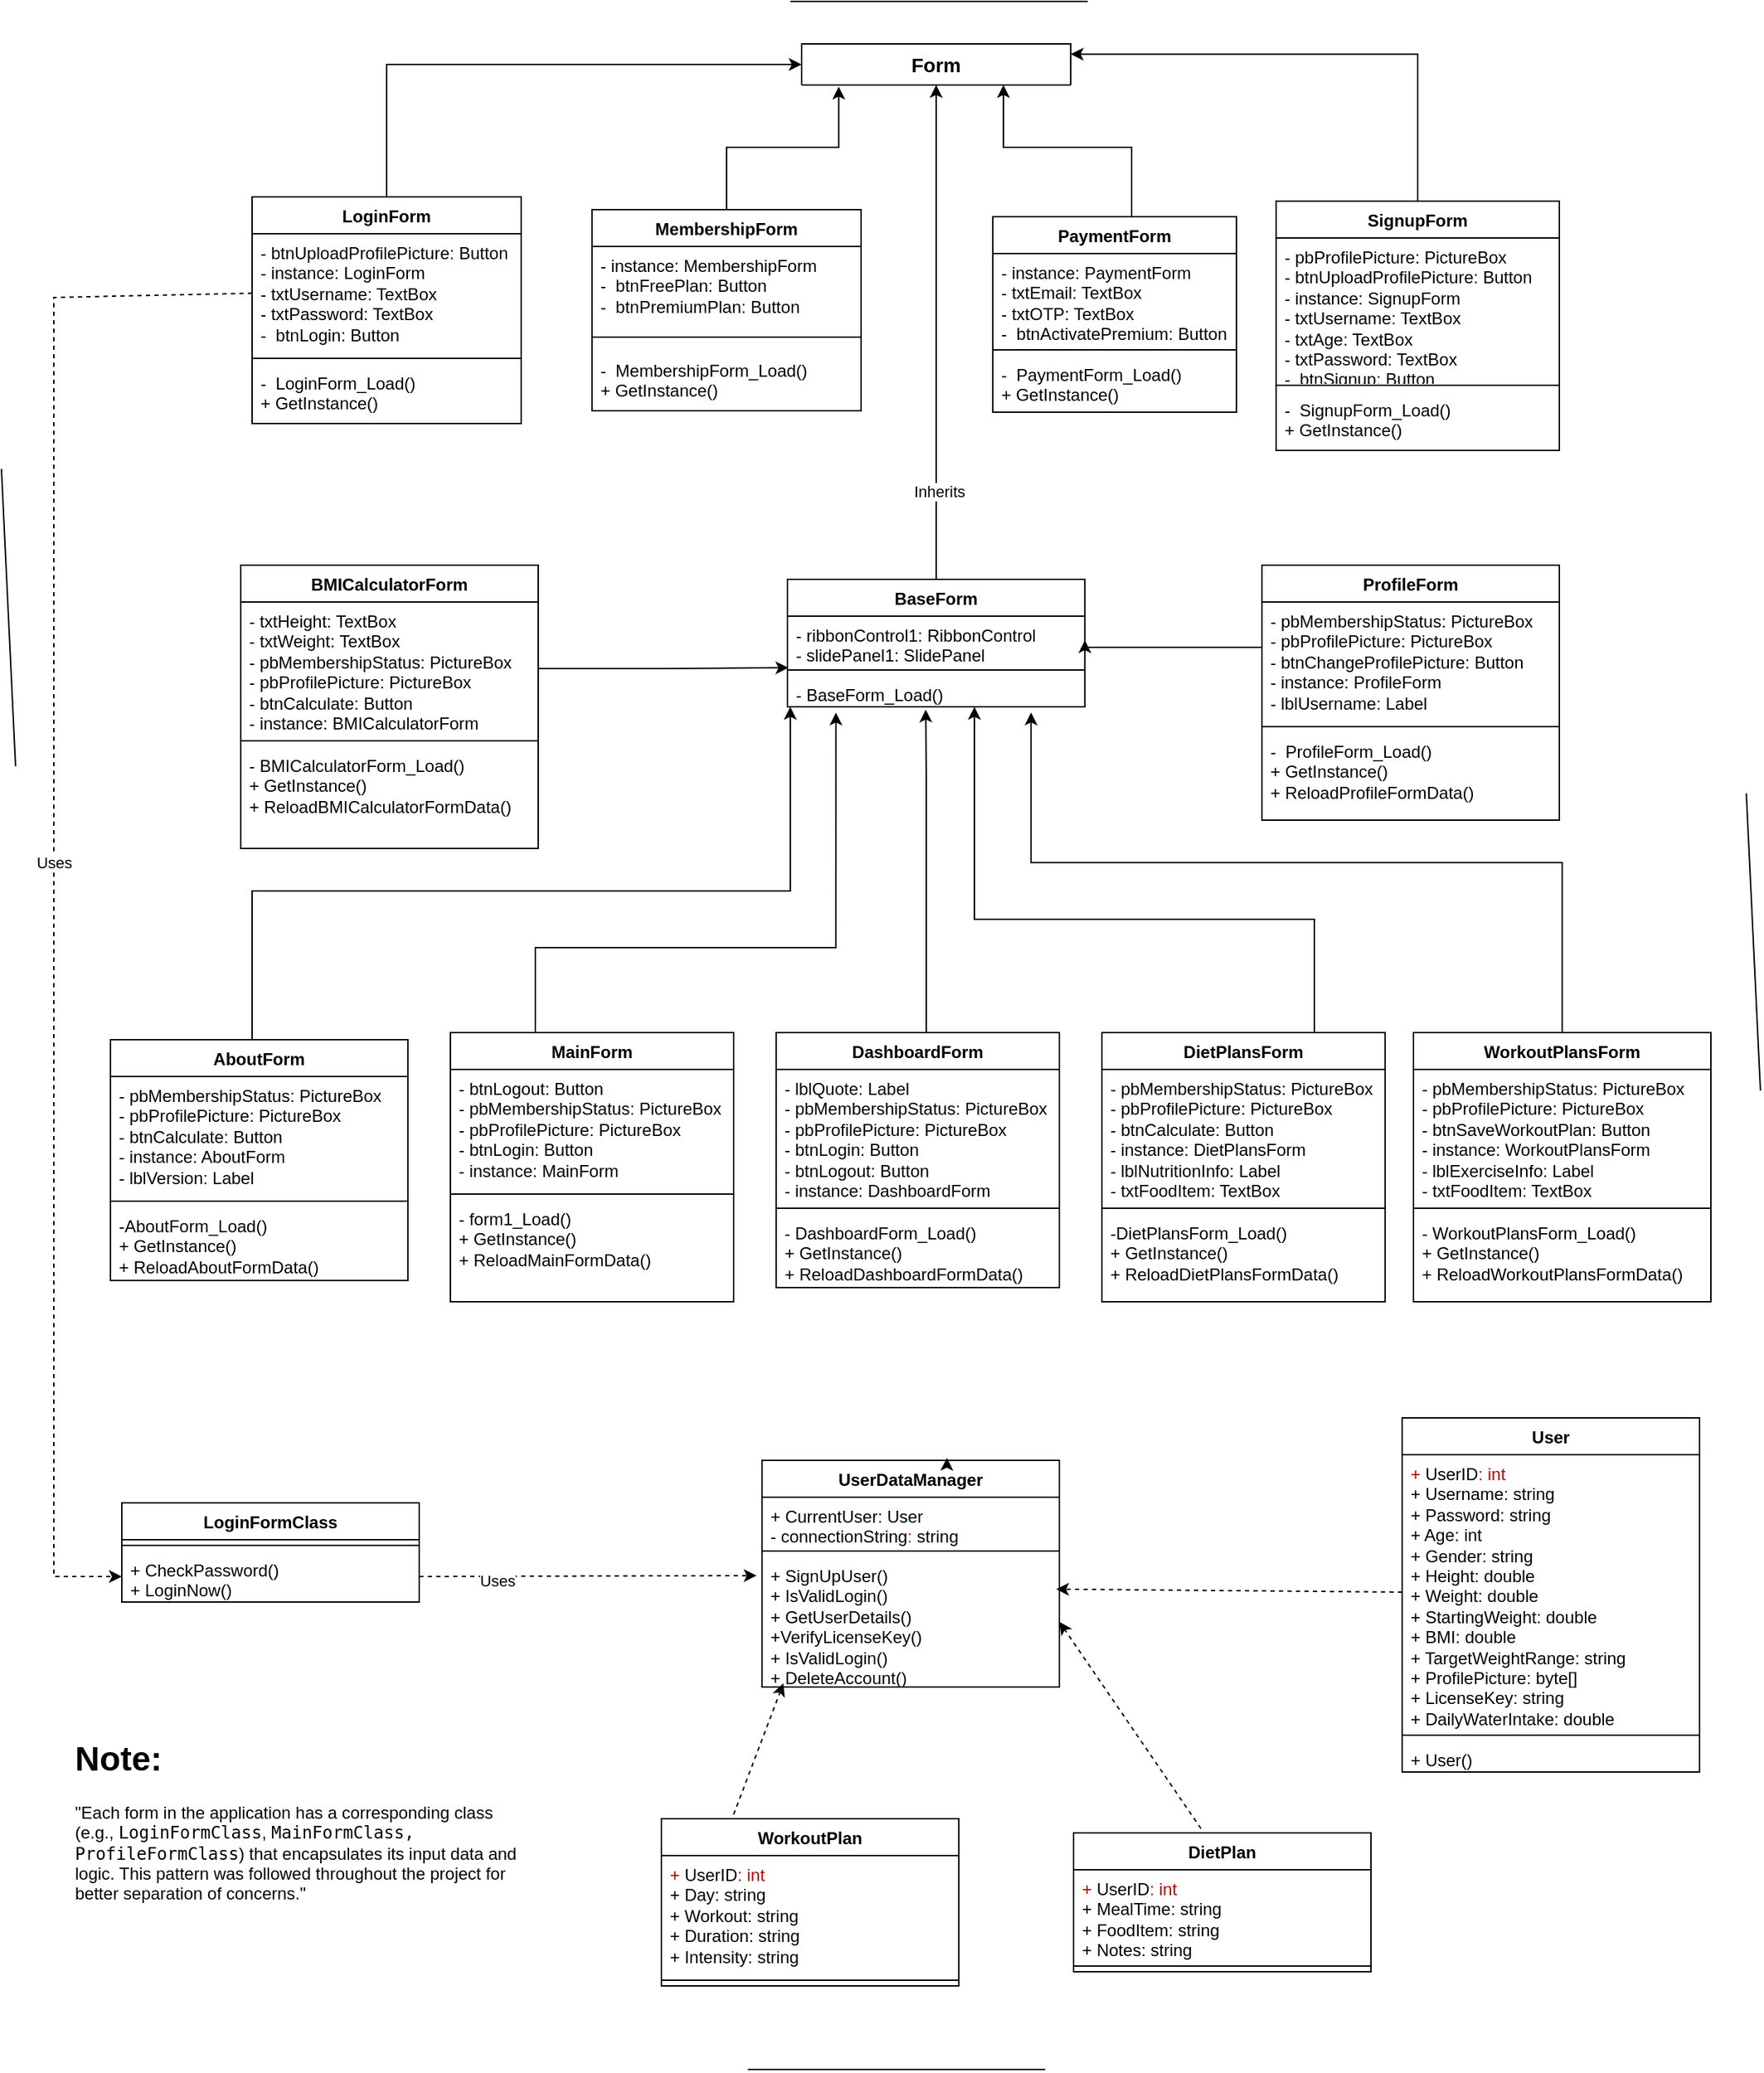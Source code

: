 <mxfile version="27.1.1">
  <diagram name="Page-1" id="IsnRF9MQxjLIa4nvzqex">
    <mxGraphModel dx="4019" dy="3085" grid="1" gridSize="10" guides="1" tooltips="1" connect="1" arrows="1" fold="1" page="1" pageScale="1" pageWidth="827" pageHeight="1169" math="0" shadow="0">
      <root>
        <mxCell id="0" />
        <mxCell id="1" parent="0" />
        <mxCell id="XJ5NrFdGvT8CZlM8X5NF-69" style="edgeStyle=orthogonalEdgeStyle;rounded=0;orthogonalLoop=1;jettySize=auto;html=1;exitX=0.5;exitY=0;exitDx=0;exitDy=0;entryX=0.5;entryY=1;entryDx=0;entryDy=0;" parent="1" source="XJ5NrFdGvT8CZlM8X5NF-1" target="XJ5NrFdGvT8CZlM8X5NF-62" edge="1">
          <mxGeometry relative="1" as="geometry" />
        </mxCell>
        <mxCell id="XJ5NrFdGvT8CZlM8X5NF-156" value="Inherits" style="edgeLabel;html=1;align=center;verticalAlign=middle;resizable=0;points=[];" parent="XJ5NrFdGvT8CZlM8X5NF-69" vertex="1" connectable="0">
          <mxGeometry x="-0.642" y="-2" relative="1" as="geometry">
            <mxPoint as="offset" />
          </mxGeometry>
        </mxCell>
        <mxCell id="XJ5NrFdGvT8CZlM8X5NF-1" value="BaseForm" style="swimlane;fontStyle=1;align=center;verticalAlign=top;childLayout=stackLayout;horizontal=1;startSize=26;horizontalStack=0;resizeParent=1;resizeParentMax=0;resizeLast=0;collapsible=1;marginBottom=0;whiteSpace=wrap;html=1;" parent="1" vertex="1">
          <mxGeometry x="408" y="208" width="210" height="90" as="geometry" />
        </mxCell>
        <mxCell id="XJ5NrFdGvT8CZlM8X5NF-2" value="- ribbonControl1: RibbonControl&lt;div&gt;- slidePanel1: SlidePanel&lt;div&gt;&lt;br&gt;&lt;/div&gt;&lt;/div&gt;&lt;div&gt;&lt;br&gt;&lt;/div&gt;" style="text;strokeColor=none;fillColor=none;align=left;verticalAlign=top;spacingLeft=4;spacingRight=4;overflow=hidden;rotatable=0;points=[[0,0.5],[1,0.5]];portConstraint=eastwest;whiteSpace=wrap;html=1;" parent="XJ5NrFdGvT8CZlM8X5NF-1" vertex="1">
          <mxGeometry y="26" width="210" height="34" as="geometry" />
        </mxCell>
        <mxCell id="XJ5NrFdGvT8CZlM8X5NF-3" value="" style="line;strokeWidth=1;fillColor=none;align=left;verticalAlign=middle;spacingTop=-1;spacingLeft=3;spacingRight=3;rotatable=0;labelPosition=right;points=[];portConstraint=eastwest;strokeColor=inherit;" parent="XJ5NrFdGvT8CZlM8X5NF-1" vertex="1">
          <mxGeometry y="60" width="210" height="8" as="geometry" />
        </mxCell>
        <mxCell id="XJ5NrFdGvT8CZlM8X5NF-4" value="- BaseForm_Load()&lt;div&gt;&lt;br&gt;&lt;/div&gt;" style="text;strokeColor=none;fillColor=none;align=left;verticalAlign=top;spacingLeft=4;spacingRight=4;overflow=hidden;rotatable=0;points=[[0,0.5],[1,0.5]];portConstraint=eastwest;whiteSpace=wrap;html=1;" parent="XJ5NrFdGvT8CZlM8X5NF-1" vertex="1">
          <mxGeometry y="68" width="210" height="22" as="geometry" />
        </mxCell>
        <mxCell id="XJ5NrFdGvT8CZlM8X5NF-9" value="MainForm" style="swimlane;fontStyle=1;align=center;verticalAlign=top;childLayout=stackLayout;horizontal=1;startSize=26;horizontalStack=0;resizeParent=1;resizeParentMax=0;resizeLast=0;collapsible=1;marginBottom=0;whiteSpace=wrap;html=1;" parent="1" vertex="1">
          <mxGeometry x="170" y="528" width="200" height="190" as="geometry" />
        </mxCell>
        <mxCell id="XJ5NrFdGvT8CZlM8X5NF-10" value="- btnLogout: Button&lt;div&gt;- pbMembershipStatus: PictureBox&lt;div&gt;-&amp;nbsp;&lt;span style=&quot;background-color: transparent; color: light-dark(rgb(0, 0, 0), rgb(255, 255, 255));&quot;&gt;pbProfilePicture&lt;/span&gt;&lt;span style=&quot;background-color: transparent; color: light-dark(rgb(0, 0, 0), rgb(255, 255, 255));&quot;&gt;:&amp;nbsp;&lt;/span&gt;&lt;span style=&quot;background-color: transparent; color: light-dark(rgb(0, 0, 0), rgb(255, 255, 255));&quot;&gt;PictureBox&lt;/span&gt;&lt;/div&gt;&lt;div&gt;&lt;div&gt;- btnLogin:&amp;nbsp;&lt;span style=&quot;background-color: transparent; color: light-dark(rgb(0, 0, 0), rgb(255, 255, 255));&quot;&gt;Button&lt;/span&gt;&lt;/div&gt;&lt;div&gt;-&amp;nbsp;instance:&amp;nbsp;MainForm&amp;nbsp;&lt;br&gt;&lt;div&gt;&lt;div&gt;&lt;br&gt;&lt;/div&gt;&lt;/div&gt;&lt;/div&gt;&lt;/div&gt;&lt;/div&gt;&lt;div&gt;&lt;br&gt;&lt;/div&gt;&lt;div&gt;&lt;br&gt;&lt;/div&gt;" style="text;strokeColor=none;fillColor=none;align=left;verticalAlign=top;spacingLeft=4;spacingRight=4;overflow=hidden;rotatable=0;points=[[0,0.5],[1,0.5]];portConstraint=eastwest;whiteSpace=wrap;html=1;" parent="XJ5NrFdGvT8CZlM8X5NF-9" vertex="1">
          <mxGeometry y="26" width="200" height="84" as="geometry" />
        </mxCell>
        <mxCell id="XJ5NrFdGvT8CZlM8X5NF-11" value="" style="line;strokeWidth=1;fillColor=none;align=left;verticalAlign=middle;spacingTop=-1;spacingLeft=3;spacingRight=3;rotatable=0;labelPosition=right;points=[];portConstraint=eastwest;strokeColor=inherit;" parent="XJ5NrFdGvT8CZlM8X5NF-9" vertex="1">
          <mxGeometry y="110" width="200" height="8" as="geometry" />
        </mxCell>
        <mxCell id="XJ5NrFdGvT8CZlM8X5NF-12" value="- form1_Load()&lt;div&gt;+&amp;nbsp;GetInstance()&lt;/div&gt;&lt;div&gt;+&amp;nbsp;ReloadMainFormData()&lt;/div&gt;&lt;div&gt;&lt;br&gt;&lt;/div&gt;&lt;div&gt;&lt;br&gt;&lt;/div&gt;" style="text;strokeColor=none;fillColor=none;align=left;verticalAlign=top;spacingLeft=4;spacingRight=4;overflow=hidden;rotatable=0;points=[[0,0.5],[1,0.5]];portConstraint=eastwest;whiteSpace=wrap;html=1;" parent="XJ5NrFdGvT8CZlM8X5NF-9" vertex="1">
          <mxGeometry y="118" width="200" height="72" as="geometry" />
        </mxCell>
        <mxCell id="XJ5NrFdGvT8CZlM8X5NF-13" value="DashboardForm" style="swimlane;fontStyle=1;align=center;verticalAlign=top;childLayout=stackLayout;horizontal=1;startSize=26;horizontalStack=0;resizeParent=1;resizeParentMax=0;resizeLast=0;collapsible=1;marginBottom=0;whiteSpace=wrap;html=1;" parent="1" vertex="1">
          <mxGeometry x="400" y="528" width="200" height="180" as="geometry" />
        </mxCell>
        <mxCell id="XJ5NrFdGvT8CZlM8X5NF-14" value="- lblQuote: Label&lt;div&gt;- pbMembershipStatus: PictureBox&lt;div&gt;-&amp;nbsp;&lt;span style=&quot;background-color: transparent; color: light-dark(rgb(0, 0, 0), rgb(255, 255, 255));&quot;&gt;pbProfilePicture&lt;/span&gt;&lt;span style=&quot;background-color: transparent; color: light-dark(rgb(0, 0, 0), rgb(255, 255, 255));&quot;&gt;:&amp;nbsp;&lt;/span&gt;&lt;span style=&quot;background-color: transparent; color: light-dark(rgb(0, 0, 0), rgb(255, 255, 255));&quot;&gt;PictureBox&lt;/span&gt;&lt;/div&gt;&lt;div&gt;&lt;div&gt;- btnLogin:&amp;nbsp;&lt;span style=&quot;background-color: transparent; color: light-dark(rgb(0, 0, 0), rgb(255, 255, 255));&quot;&gt;Button&lt;/span&gt;&lt;/div&gt;&lt;div&gt;- btnLogout: Button&lt;/div&gt;&lt;div&gt;-&amp;nbsp;instance:&amp;nbsp;DashboardForm&amp;nbsp;&lt;br&gt;&lt;div&gt;&lt;div&gt;&lt;br&gt;&lt;/div&gt;&lt;/div&gt;&lt;/div&gt;&lt;/div&gt;&lt;/div&gt;&lt;div&gt;&lt;br&gt;&lt;/div&gt;&lt;div&gt;&lt;br&gt;&lt;/div&gt;" style="text;strokeColor=none;fillColor=none;align=left;verticalAlign=top;spacingLeft=4;spacingRight=4;overflow=hidden;rotatable=0;points=[[0,0.5],[1,0.5]];portConstraint=eastwest;whiteSpace=wrap;html=1;" parent="XJ5NrFdGvT8CZlM8X5NF-13" vertex="1">
          <mxGeometry y="26" width="200" height="94" as="geometry" />
        </mxCell>
        <mxCell id="XJ5NrFdGvT8CZlM8X5NF-15" value="" style="line;strokeWidth=1;fillColor=none;align=left;verticalAlign=middle;spacingTop=-1;spacingLeft=3;spacingRight=3;rotatable=0;labelPosition=right;points=[];portConstraint=eastwest;strokeColor=inherit;" parent="XJ5NrFdGvT8CZlM8X5NF-13" vertex="1">
          <mxGeometry y="120" width="200" height="8" as="geometry" />
        </mxCell>
        <mxCell id="XJ5NrFdGvT8CZlM8X5NF-16" value="- DashboardForm_Load()&lt;div&gt;+&amp;nbsp;GetInstance()&lt;/div&gt;&lt;div&gt;+&amp;nbsp;ReloadDashboardFormData()&lt;/div&gt;&lt;div&gt;&lt;br&gt;&lt;/div&gt;&lt;div&gt;&lt;br&gt;&lt;/div&gt;" style="text;strokeColor=none;fillColor=none;align=left;verticalAlign=top;spacingLeft=4;spacingRight=4;overflow=hidden;rotatable=0;points=[[0,0.5],[1,0.5]];portConstraint=eastwest;whiteSpace=wrap;html=1;" parent="XJ5NrFdGvT8CZlM8X5NF-13" vertex="1">
          <mxGeometry y="128" width="200" height="52" as="geometry" />
        </mxCell>
        <mxCell id="XJ5NrFdGvT8CZlM8X5NF-17" value="BMICalculatorForm" style="swimlane;fontStyle=1;align=center;verticalAlign=top;childLayout=stackLayout;horizontal=1;startSize=26;horizontalStack=0;resizeParent=1;resizeParentMax=0;resizeLast=0;collapsible=1;marginBottom=0;whiteSpace=wrap;html=1;" parent="1" vertex="1">
          <mxGeometry x="22" y="198" width="210" height="200" as="geometry" />
        </mxCell>
        <mxCell id="XJ5NrFdGvT8CZlM8X5NF-18" value="- txtHeight: TextBox&lt;div&gt;-&amp;nbsp;txtWeight:&amp;nbsp;TextBox&lt;/div&gt;&lt;div&gt;&lt;span style=&quot;background-color: transparent; color: light-dark(rgb(0, 0, 0), rgb(255, 255, 255));&quot;&gt;- pbMembershipStatus: PictureBox&lt;/span&gt;&lt;div&gt;&lt;div&gt;-&amp;nbsp;&lt;span style=&quot;background-color: transparent; color: light-dark(rgb(0, 0, 0), rgb(255, 255, 255));&quot;&gt;pbProfilePicture&lt;/span&gt;&lt;span style=&quot;background-color: transparent; color: light-dark(rgb(0, 0, 0), rgb(255, 255, 255));&quot;&gt;:&amp;nbsp;&lt;/span&gt;&lt;span style=&quot;background-color: transparent; color: light-dark(rgb(0, 0, 0), rgb(255, 255, 255));&quot;&gt;PictureBox&lt;/span&gt;&lt;/div&gt;&lt;div&gt;&lt;div&gt;- btnCalculate:&amp;nbsp;&lt;span style=&quot;background-color: transparent; color: light-dark(rgb(0, 0, 0), rgb(255, 255, 255));&quot;&gt;Button&lt;/span&gt;&lt;/div&gt;&lt;div&gt;-&amp;nbsp;instance:&amp;nbsp;BMICalculatorForm&lt;br&gt;&lt;div&gt;&lt;div&gt;&lt;br&gt;&lt;/div&gt;&lt;/div&gt;&lt;/div&gt;&lt;/div&gt;&lt;/div&gt;&lt;div&gt;&lt;br&gt;&lt;/div&gt;&lt;div&gt;&lt;br&gt;&lt;/div&gt;&lt;/div&gt;" style="text;strokeColor=none;fillColor=none;align=left;verticalAlign=top;spacingLeft=4;spacingRight=4;overflow=hidden;rotatable=0;points=[[0,0.5],[1,0.5]];portConstraint=eastwest;whiteSpace=wrap;html=1;" parent="XJ5NrFdGvT8CZlM8X5NF-17" vertex="1">
          <mxGeometry y="26" width="210" height="94" as="geometry" />
        </mxCell>
        <mxCell id="XJ5NrFdGvT8CZlM8X5NF-19" value="" style="line;strokeWidth=1;fillColor=none;align=left;verticalAlign=middle;spacingTop=-1;spacingLeft=3;spacingRight=3;rotatable=0;labelPosition=right;points=[];portConstraint=eastwest;strokeColor=inherit;" parent="XJ5NrFdGvT8CZlM8X5NF-17" vertex="1">
          <mxGeometry y="120" width="210" height="8" as="geometry" />
        </mxCell>
        <mxCell id="XJ5NrFdGvT8CZlM8X5NF-20" value="- BMICalculatorForm_Load()&lt;div&gt;+&amp;nbsp;GetInstance()&lt;/div&gt;&lt;div&gt;+&amp;nbsp;ReloadBMICalculatorFormData()&lt;/div&gt;&lt;div&gt;&lt;br&gt;&lt;/div&gt;&lt;div&gt;&lt;br&gt;&lt;/div&gt;" style="text;strokeColor=none;fillColor=none;align=left;verticalAlign=top;spacingLeft=4;spacingRight=4;overflow=hidden;rotatable=0;points=[[0,0.5],[1,0.5]];portConstraint=eastwest;whiteSpace=wrap;html=1;" parent="XJ5NrFdGvT8CZlM8X5NF-17" vertex="1">
          <mxGeometry y="128" width="210" height="72" as="geometry" />
        </mxCell>
        <mxCell id="XJ5NrFdGvT8CZlM8X5NF-102" style="edgeStyle=orthogonalEdgeStyle;rounded=0;orthogonalLoop=1;jettySize=auto;html=1;exitX=0.5;exitY=0;exitDx=0;exitDy=0;" parent="1" source="XJ5NrFdGvT8CZlM8X5NF-21" target="XJ5NrFdGvT8CZlM8X5NF-4" edge="1">
          <mxGeometry relative="1" as="geometry">
            <Array as="points">
              <mxPoint x="30" y="533" />
              <mxPoint x="30" y="428" />
              <mxPoint x="410" y="428" />
            </Array>
          </mxGeometry>
        </mxCell>
        <mxCell id="XJ5NrFdGvT8CZlM8X5NF-21" value="AboutForm" style="swimlane;fontStyle=1;align=center;verticalAlign=top;childLayout=stackLayout;horizontal=1;startSize=26;horizontalStack=0;resizeParent=1;resizeParentMax=0;resizeLast=0;collapsible=1;marginBottom=0;whiteSpace=wrap;html=1;" parent="1" vertex="1">
          <mxGeometry x="-70" y="533" width="210" height="170" as="geometry" />
        </mxCell>
        <mxCell id="XJ5NrFdGvT8CZlM8X5NF-22" value="&lt;div&gt;&lt;span style=&quot;background-color: transparent; color: light-dark(rgb(0, 0, 0), rgb(255, 255, 255));&quot;&gt;- pbMembershipStatus: PictureBox&lt;/span&gt;&lt;/div&gt;&lt;div&gt;&lt;div&gt;&lt;div&gt;-&amp;nbsp;&lt;span style=&quot;background-color: transparent; color: light-dark(rgb(0, 0, 0), rgb(255, 255, 255));&quot;&gt;pbProfilePicture&lt;/span&gt;&lt;span style=&quot;background-color: transparent; color: light-dark(rgb(0, 0, 0), rgb(255, 255, 255));&quot;&gt;:&amp;nbsp;&lt;/span&gt;&lt;span style=&quot;background-color: transparent; color: light-dark(rgb(0, 0, 0), rgb(255, 255, 255));&quot;&gt;PictureBox&lt;/span&gt;&lt;/div&gt;&lt;div&gt;&lt;div&gt;- btnCalculate:&amp;nbsp;&lt;span style=&quot;background-color: transparent; color: light-dark(rgb(0, 0, 0), rgb(255, 255, 255));&quot;&gt;Button&lt;/span&gt;&lt;/div&gt;&lt;div&gt;-&amp;nbsp;instance: AboutForm&lt;/div&gt;&lt;div&gt;-&amp;nbsp;lblVersion: Label&lt;br&gt;&lt;div&gt;&lt;div&gt;&lt;br&gt;&lt;/div&gt;&lt;/div&gt;&lt;/div&gt;&lt;/div&gt;&lt;/div&gt;&lt;div&gt;&lt;br&gt;&lt;/div&gt;&lt;div&gt;&lt;br&gt;&lt;/div&gt;&lt;/div&gt;" style="text;strokeColor=none;fillColor=none;align=left;verticalAlign=top;spacingLeft=4;spacingRight=4;overflow=hidden;rotatable=0;points=[[0,0.5],[1,0.5]];portConstraint=eastwest;whiteSpace=wrap;html=1;" parent="XJ5NrFdGvT8CZlM8X5NF-21" vertex="1">
          <mxGeometry y="26" width="210" height="84" as="geometry" />
        </mxCell>
        <mxCell id="XJ5NrFdGvT8CZlM8X5NF-23" value="" style="line;strokeWidth=1;fillColor=none;align=left;verticalAlign=middle;spacingTop=-1;spacingLeft=3;spacingRight=3;rotatable=0;labelPosition=right;points=[];portConstraint=eastwest;strokeColor=inherit;" parent="XJ5NrFdGvT8CZlM8X5NF-21" vertex="1">
          <mxGeometry y="110" width="210" height="8" as="geometry" />
        </mxCell>
        <mxCell id="XJ5NrFdGvT8CZlM8X5NF-24" value="-AboutForm_Load()&lt;div&gt;+&amp;nbsp;GetInstance()&lt;/div&gt;&lt;div&gt;+&amp;nbsp;ReloadAboutFormData()&lt;/div&gt;&lt;div&gt;&lt;br&gt;&lt;/div&gt;&lt;div&gt;&lt;br&gt;&lt;/div&gt;" style="text;strokeColor=none;fillColor=none;align=left;verticalAlign=top;spacingLeft=4;spacingRight=4;overflow=hidden;rotatable=0;points=[[0,0.5],[1,0.5]];portConstraint=eastwest;whiteSpace=wrap;html=1;" parent="XJ5NrFdGvT8CZlM8X5NF-21" vertex="1">
          <mxGeometry y="118" width="210" height="52" as="geometry" />
        </mxCell>
        <mxCell id="XJ5NrFdGvT8CZlM8X5NF-105" style="edgeStyle=orthogonalEdgeStyle;rounded=0;orthogonalLoop=1;jettySize=auto;html=1;exitX=0.5;exitY=0;exitDx=0;exitDy=0;" parent="1" source="XJ5NrFdGvT8CZlM8X5NF-25" target="XJ5NrFdGvT8CZlM8X5NF-4" edge="1">
          <mxGeometry relative="1" as="geometry">
            <Array as="points">
              <mxPoint x="780" y="448" />
              <mxPoint x="540" y="448" />
            </Array>
          </mxGeometry>
        </mxCell>
        <mxCell id="XJ5NrFdGvT8CZlM8X5NF-25" value="DietPlansForm" style="swimlane;fontStyle=1;align=center;verticalAlign=top;childLayout=stackLayout;horizontal=1;startSize=26;horizontalStack=0;resizeParent=1;resizeParentMax=0;resizeLast=0;collapsible=1;marginBottom=0;whiteSpace=wrap;html=1;" parent="1" vertex="1">
          <mxGeometry x="630" y="528" width="200" height="190" as="geometry" />
        </mxCell>
        <mxCell id="XJ5NrFdGvT8CZlM8X5NF-26" value="&lt;div&gt;&lt;span style=&quot;background-color: transparent; color: light-dark(rgb(0, 0, 0), rgb(255, 255, 255));&quot;&gt;- pbMembershipStatus: PictureBox&lt;/span&gt;&lt;/div&gt;&lt;div&gt;&lt;div&gt;&lt;div&gt;-&amp;nbsp;&lt;span style=&quot;background-color: transparent; color: light-dark(rgb(0, 0, 0), rgb(255, 255, 255));&quot;&gt;pbProfilePicture&lt;/span&gt;&lt;span style=&quot;background-color: transparent; color: light-dark(rgb(0, 0, 0), rgb(255, 255, 255));&quot;&gt;:&amp;nbsp;&lt;/span&gt;&lt;span style=&quot;background-color: transparent; color: light-dark(rgb(0, 0, 0), rgb(255, 255, 255));&quot;&gt;PictureBox&lt;/span&gt;&lt;/div&gt;&lt;div&gt;&lt;div&gt;- btnCalculate:&amp;nbsp;&lt;span style=&quot;background-color: transparent; color: light-dark(rgb(0, 0, 0), rgb(255, 255, 255));&quot;&gt;Button&lt;/span&gt;&lt;/div&gt;&lt;div&gt;-&amp;nbsp;instance:&amp;nbsp;DietPlansForm&lt;/div&gt;&lt;div&gt;-&amp;nbsp;lblNutritionInfo: Label&lt;/div&gt;&lt;div&gt;-&amp;nbsp;txtFoodItem: TextBox&lt;br&gt;&lt;div&gt;&lt;div&gt;&lt;br&gt;&lt;/div&gt;&lt;/div&gt;&lt;/div&gt;&lt;/div&gt;&lt;/div&gt;&lt;div&gt;&lt;br&gt;&lt;/div&gt;&lt;div&gt;&lt;br&gt;&lt;/div&gt;&lt;/div&gt;" style="text;strokeColor=none;fillColor=none;align=left;verticalAlign=top;spacingLeft=4;spacingRight=4;overflow=hidden;rotatable=0;points=[[0,0.5],[1,0.5]];portConstraint=eastwest;whiteSpace=wrap;html=1;" parent="XJ5NrFdGvT8CZlM8X5NF-25" vertex="1">
          <mxGeometry y="26" width="200" height="94" as="geometry" />
        </mxCell>
        <mxCell id="XJ5NrFdGvT8CZlM8X5NF-27" value="" style="line;strokeWidth=1;fillColor=none;align=left;verticalAlign=middle;spacingTop=-1;spacingLeft=3;spacingRight=3;rotatable=0;labelPosition=right;points=[];portConstraint=eastwest;strokeColor=inherit;" parent="XJ5NrFdGvT8CZlM8X5NF-25" vertex="1">
          <mxGeometry y="120" width="200" height="8" as="geometry" />
        </mxCell>
        <mxCell id="XJ5NrFdGvT8CZlM8X5NF-28" value="-DietPlansForm_Load()&lt;div&gt;+&amp;nbsp;GetInstance()&lt;/div&gt;&lt;div&gt;+ ReloadDietPlansFormData()&lt;/div&gt;&lt;div&gt;&lt;br&gt;&lt;/div&gt;&lt;div&gt;&lt;br&gt;&lt;/div&gt;" style="text;strokeColor=none;fillColor=none;align=left;verticalAlign=top;spacingLeft=4;spacingRight=4;overflow=hidden;rotatable=0;points=[[0,0.5],[1,0.5]];portConstraint=eastwest;whiteSpace=wrap;html=1;" parent="XJ5NrFdGvT8CZlM8X5NF-25" vertex="1">
          <mxGeometry y="128" width="200" height="62" as="geometry" />
        </mxCell>
        <mxCell id="XJ5NrFdGvT8CZlM8X5NF-106" style="edgeStyle=orthogonalEdgeStyle;rounded=0;orthogonalLoop=1;jettySize=auto;html=1;exitX=0.5;exitY=0;exitDx=0;exitDy=0;" parent="1" source="XJ5NrFdGvT8CZlM8X5NF-29" edge="1">
          <mxGeometry relative="1" as="geometry">
            <mxPoint x="580" y="302" as="targetPoint" />
            <mxPoint x="1040" y="532" as="sourcePoint" />
            <Array as="points">
              <mxPoint x="955" y="408" />
              <mxPoint x="580" y="408" />
            </Array>
          </mxGeometry>
        </mxCell>
        <mxCell id="XJ5NrFdGvT8CZlM8X5NF-29" value="WorkoutPlansForm" style="swimlane;fontStyle=1;align=center;verticalAlign=top;childLayout=stackLayout;horizontal=1;startSize=26;horizontalStack=0;resizeParent=1;resizeParentMax=0;resizeLast=0;collapsible=1;marginBottom=0;whiteSpace=wrap;html=1;" parent="1" vertex="1">
          <mxGeometry x="850" y="528" width="210" height="190" as="geometry" />
        </mxCell>
        <mxCell id="XJ5NrFdGvT8CZlM8X5NF-30" value="&lt;div&gt;&lt;span style=&quot;background-color: transparent; color: light-dark(rgb(0, 0, 0), rgb(255, 255, 255));&quot;&gt;- pbMembershipStatus: PictureBox&lt;/span&gt;&lt;/div&gt;&lt;div&gt;&lt;div&gt;&lt;div&gt;-&amp;nbsp;&lt;span style=&quot;background-color: transparent; color: light-dark(rgb(0, 0, 0), rgb(255, 255, 255));&quot;&gt;pbProfilePicture&lt;/span&gt;&lt;span style=&quot;background-color: transparent; color: light-dark(rgb(0, 0, 0), rgb(255, 255, 255));&quot;&gt;:&amp;nbsp;&lt;/span&gt;&lt;span style=&quot;background-color: transparent; color: light-dark(rgb(0, 0, 0), rgb(255, 255, 255));&quot;&gt;PictureBox&lt;/span&gt;&lt;/div&gt;&lt;div&gt;&lt;div&gt;- btnSaveWorkoutPlan:&amp;nbsp;&lt;span style=&quot;background-color: transparent; color: light-dark(rgb(0, 0, 0), rgb(255, 255, 255));&quot;&gt;Button&lt;/span&gt;&lt;/div&gt;&lt;div&gt;-&amp;nbsp;instance:&amp;nbsp;WorkoutPlansForm&lt;/div&gt;&lt;div&gt;-&amp;nbsp;lblExerciseInfo: Label&lt;/div&gt;&lt;div&gt;-&amp;nbsp;txtFoodItem: TextBox&lt;br&gt;&lt;div&gt;&lt;div&gt;&lt;br&gt;&lt;/div&gt;&lt;/div&gt;&lt;/div&gt;&lt;/div&gt;&lt;/div&gt;&lt;div&gt;&lt;br&gt;&lt;/div&gt;&lt;div&gt;&lt;br&gt;&lt;/div&gt;&lt;/div&gt;" style="text;strokeColor=none;fillColor=none;align=left;verticalAlign=top;spacingLeft=4;spacingRight=4;overflow=hidden;rotatable=0;points=[[0,0.5],[1,0.5]];portConstraint=eastwest;whiteSpace=wrap;html=1;" parent="XJ5NrFdGvT8CZlM8X5NF-29" vertex="1">
          <mxGeometry y="26" width="210" height="94" as="geometry" />
        </mxCell>
        <mxCell id="XJ5NrFdGvT8CZlM8X5NF-31" value="" style="line;strokeWidth=1;fillColor=none;align=left;verticalAlign=middle;spacingTop=-1;spacingLeft=3;spacingRight=3;rotatable=0;labelPosition=right;points=[];portConstraint=eastwest;strokeColor=inherit;" parent="XJ5NrFdGvT8CZlM8X5NF-29" vertex="1">
          <mxGeometry y="120" width="210" height="8" as="geometry" />
        </mxCell>
        <mxCell id="XJ5NrFdGvT8CZlM8X5NF-32" value="- WorkoutPlansForm_Load()&lt;div&gt;+&amp;nbsp;GetInstance()&lt;/div&gt;&lt;div&gt;+ ReloadWorkoutPlansFormData()&lt;/div&gt;&lt;div&gt;&lt;br&gt;&lt;/div&gt;&lt;div&gt;&lt;br&gt;&lt;/div&gt;" style="text;strokeColor=none;fillColor=none;align=left;verticalAlign=top;spacingLeft=4;spacingRight=4;overflow=hidden;rotatable=0;points=[[0,0.5],[1,0.5]];portConstraint=eastwest;whiteSpace=wrap;html=1;" parent="XJ5NrFdGvT8CZlM8X5NF-29" vertex="1">
          <mxGeometry y="128" width="210" height="62" as="geometry" />
        </mxCell>
        <mxCell id="XJ5NrFdGvT8CZlM8X5NF-46" value="ProfileForm" style="swimlane;fontStyle=1;align=center;verticalAlign=top;childLayout=stackLayout;horizontal=1;startSize=26;horizontalStack=0;resizeParent=1;resizeParentMax=0;resizeLast=0;collapsible=1;marginBottom=0;whiteSpace=wrap;html=1;" parent="1" vertex="1">
          <mxGeometry x="743" y="198" width="210" height="180" as="geometry" />
        </mxCell>
        <mxCell id="XJ5NrFdGvT8CZlM8X5NF-47" value="&lt;div&gt;&lt;span style=&quot;background-color: transparent; color: light-dark(rgb(0, 0, 0), rgb(255, 255, 255));&quot;&gt;- pbMembershipStatus: PictureBox&lt;/span&gt;&lt;/div&gt;&lt;div&gt;&lt;div&gt;&lt;div&gt;-&amp;nbsp;&lt;span style=&quot;background-color: transparent; color: light-dark(rgb(0, 0, 0), rgb(255, 255, 255));&quot;&gt;pbProfilePicture&lt;/span&gt;&lt;span style=&quot;background-color: transparent; color: light-dark(rgb(0, 0, 0), rgb(255, 255, 255));&quot;&gt;:&amp;nbsp;&lt;/span&gt;&lt;span style=&quot;background-color: transparent; color: light-dark(rgb(0, 0, 0), rgb(255, 255, 255));&quot;&gt;PictureBox&lt;/span&gt;&lt;/div&gt;&lt;div&gt;&lt;div&gt;- btnChangeProfilePicture:&amp;nbsp;&lt;span style=&quot;background-color: transparent; color: light-dark(rgb(0, 0, 0), rgb(255, 255, 255));&quot;&gt;Button&lt;/span&gt;&lt;/div&gt;&lt;div&gt;-&amp;nbsp;instance:&amp;nbsp;ProfileForm&lt;/div&gt;&lt;div&gt;-&amp;nbsp;lblUsername: Label&lt;/div&gt;&lt;/div&gt;&lt;/div&gt;&lt;div&gt;&lt;br&gt;&lt;/div&gt;&lt;div&gt;&lt;br&gt;&lt;/div&gt;&lt;/div&gt;" style="text;strokeColor=none;fillColor=none;align=left;verticalAlign=top;spacingLeft=4;spacingRight=4;overflow=hidden;rotatable=0;points=[[0,0.5],[1,0.5]];portConstraint=eastwest;whiteSpace=wrap;html=1;" parent="XJ5NrFdGvT8CZlM8X5NF-46" vertex="1">
          <mxGeometry y="26" width="210" height="84" as="geometry" />
        </mxCell>
        <mxCell id="XJ5NrFdGvT8CZlM8X5NF-48" value="" style="line;strokeWidth=1;fillColor=none;align=left;verticalAlign=middle;spacingTop=-1;spacingLeft=3;spacingRight=3;rotatable=0;labelPosition=right;points=[];portConstraint=eastwest;strokeColor=inherit;" parent="XJ5NrFdGvT8CZlM8X5NF-46" vertex="1">
          <mxGeometry y="110" width="210" height="8" as="geometry" />
        </mxCell>
        <mxCell id="XJ5NrFdGvT8CZlM8X5NF-49" value="-&amp;nbsp; ProfileForm_Load()&lt;div&gt;+&amp;nbsp;GetInstance()&lt;/div&gt;&lt;div&gt;+ ReloadProfileFormData()&lt;/div&gt;&lt;div&gt;&lt;br&gt;&lt;/div&gt;&lt;div&gt;&lt;br&gt;&lt;/div&gt;" style="text;strokeColor=none;fillColor=none;align=left;verticalAlign=top;spacingLeft=4;spacingRight=4;overflow=hidden;rotatable=0;points=[[0,0.5],[1,0.5]];portConstraint=eastwest;whiteSpace=wrap;html=1;" parent="XJ5NrFdGvT8CZlM8X5NF-46" vertex="1">
          <mxGeometry y="118" width="210" height="62" as="geometry" />
        </mxCell>
        <mxCell id="XJ5NrFdGvT8CZlM8X5NF-78" style="edgeStyle=orthogonalEdgeStyle;rounded=0;orthogonalLoop=1;jettySize=auto;html=1;exitX=0.5;exitY=0;exitDx=0;exitDy=0;entryX=1;entryY=0.25;entryDx=0;entryDy=0;" parent="1" source="XJ5NrFdGvT8CZlM8X5NF-50" target="XJ5NrFdGvT8CZlM8X5NF-62" edge="1">
          <mxGeometry relative="1" as="geometry" />
        </mxCell>
        <mxCell id="XJ5NrFdGvT8CZlM8X5NF-50" value="SignupForm" style="swimlane;fontStyle=1;align=center;verticalAlign=top;childLayout=stackLayout;horizontal=1;startSize=26;horizontalStack=0;resizeParent=1;resizeParentMax=0;resizeLast=0;collapsible=1;marginBottom=0;whiteSpace=wrap;html=1;" parent="1" vertex="1">
          <mxGeometry x="753" y="-59" width="200" height="176" as="geometry" />
        </mxCell>
        <mxCell id="XJ5NrFdGvT8CZlM8X5NF-51" value="&lt;div&gt;&lt;span style=&quot;background-color: transparent; color: light-dark(rgb(0, 0, 0), rgb(255, 255, 255));&quot;&gt;-&amp;nbsp;&lt;/span&gt;&lt;span style=&quot;background-color: transparent; color: light-dark(rgb(0, 0, 0), rgb(255, 255, 255));&quot;&gt;pbProfilePicture&lt;/span&gt;&lt;span style=&quot;background-color: transparent; color: light-dark(rgb(0, 0, 0), rgb(255, 255, 255));&quot;&gt;:&amp;nbsp;&lt;/span&gt;&lt;span style=&quot;background-color: transparent; color: light-dark(rgb(0, 0, 0), rgb(255, 255, 255));&quot;&gt;PictureBox&lt;/span&gt;&lt;/div&gt;&lt;div&gt;&lt;div&gt;&lt;div&gt;&lt;div&gt;- btnUploadProfilePicture:&amp;nbsp;&lt;span style=&quot;background-color: transparent; color: light-dark(rgb(0, 0, 0), rgb(255, 255, 255));&quot;&gt;Button&lt;/span&gt;&lt;/div&gt;&lt;div&gt;-&amp;nbsp;instance:&amp;nbsp;&lt;span style=&quot;text-align: center; background-color: transparent; color: light-dark(rgb(0, 0, 0), rgb(255, 255, 255));&quot;&gt;SignupForm&lt;/span&gt;&lt;/div&gt;&lt;div&gt;-&amp;nbsp;txtUsername: TextBox&lt;/div&gt;&lt;/div&gt;&lt;/div&gt;&lt;div&gt;&lt;div&gt;-&amp;nbsp;txtAge: TextBox&lt;/div&gt;&lt;div&gt;&lt;div&gt;&lt;span style=&quot;background-color: transparent; color: light-dark(rgb(0, 0, 0), rgb(255, 255, 255));&quot;&gt;-&amp;nbsp;txtPassword: TextBox&lt;/span&gt;&lt;/div&gt;&lt;div&gt;&lt;span style=&quot;background-color: transparent; color: light-dark(rgb(0, 0, 0), rgb(255, 255, 255));&quot;&gt;-&amp;nbsp;&amp;nbsp;&lt;/span&gt;&lt;span style=&quot;background-color: transparent;&quot;&gt;btnSignup: Button&lt;/span&gt;&lt;/div&gt;&lt;div&gt;&lt;div&gt;&lt;br&gt;&lt;/div&gt;&lt;/div&gt;&lt;/div&gt;&lt;/div&gt;&lt;div&gt;&lt;br&gt;&lt;/div&gt;&lt;div&gt;&lt;br&gt;&lt;/div&gt;&lt;div&gt;&lt;br&gt;&lt;/div&gt;&lt;/div&gt;" style="text;strokeColor=none;fillColor=none;align=left;verticalAlign=top;spacingLeft=4;spacingRight=4;overflow=hidden;rotatable=0;points=[[0,0.5],[1,0.5]];portConstraint=eastwest;whiteSpace=wrap;html=1;" parent="XJ5NrFdGvT8CZlM8X5NF-50" vertex="1">
          <mxGeometry y="26" width="200" height="100" as="geometry" />
        </mxCell>
        <mxCell id="XJ5NrFdGvT8CZlM8X5NF-52" value="" style="line;strokeWidth=1;fillColor=none;align=left;verticalAlign=middle;spacingTop=-1;spacingLeft=3;spacingRight=3;rotatable=0;labelPosition=right;points=[];portConstraint=eastwest;strokeColor=inherit;" parent="XJ5NrFdGvT8CZlM8X5NF-50" vertex="1">
          <mxGeometry y="126" width="200" height="8" as="geometry" />
        </mxCell>
        <mxCell id="XJ5NrFdGvT8CZlM8X5NF-53" value="-&amp;nbsp;&amp;nbsp;&lt;span style=&quot;text-align: center;&quot;&gt;SignupForm&lt;/span&gt;_Load()&lt;div&gt;+&amp;nbsp;GetInstance()&lt;/div&gt;&lt;div&gt;&lt;br&gt;&lt;/div&gt;&lt;div&gt;&lt;br&gt;&lt;/div&gt;" style="text;strokeColor=none;fillColor=none;align=left;verticalAlign=top;spacingLeft=4;spacingRight=4;overflow=hidden;rotatable=0;points=[[0,0.5],[1,0.5]];portConstraint=eastwest;whiteSpace=wrap;html=1;" parent="XJ5NrFdGvT8CZlM8X5NF-50" vertex="1">
          <mxGeometry y="134" width="200" height="42" as="geometry" />
        </mxCell>
        <mxCell id="XJ5NrFdGvT8CZlM8X5NF-72" style="edgeStyle=orthogonalEdgeStyle;rounded=0;orthogonalLoop=1;jettySize=auto;html=1;exitX=0.5;exitY=0;exitDx=0;exitDy=0;entryX=0;entryY=0.5;entryDx=0;entryDy=0;" parent="1" source="XJ5NrFdGvT8CZlM8X5NF-54" target="XJ5NrFdGvT8CZlM8X5NF-62" edge="1">
          <mxGeometry relative="1" as="geometry" />
        </mxCell>
        <mxCell id="XJ5NrFdGvT8CZlM8X5NF-54" value="LoginForm" style="swimlane;fontStyle=1;align=center;verticalAlign=top;childLayout=stackLayout;horizontal=1;startSize=26;horizontalStack=0;resizeParent=1;resizeParentMax=0;resizeLast=0;collapsible=1;marginBottom=0;whiteSpace=wrap;html=1;" parent="1" vertex="1">
          <mxGeometry x="30" y="-62" width="190" height="160" as="geometry" />
        </mxCell>
        <mxCell id="XJ5NrFdGvT8CZlM8X5NF-55" value="&lt;div&gt;&lt;span style=&quot;background-color: transparent; color: light-dark(rgb(0, 0, 0), rgb(255, 255, 255));&quot;&gt;- btnUploadProfilePicture:&amp;nbsp;&lt;/span&gt;&lt;span style=&quot;background-color: transparent; color: light-dark(rgb(0, 0, 0), rgb(255, 255, 255));&quot;&gt;Button&lt;/span&gt;&lt;/div&gt;&lt;div&gt;&lt;div&gt;&lt;div&gt;&lt;span style=&quot;text-align: center; background-color: transparent; color: light-dark(rgb(0, 0, 0), rgb(255, 255, 255));&quot;&gt;-&amp;nbsp;instance:&amp;nbsp;&lt;/span&gt;&lt;span style=&quot;text-align: center; background-color: transparent; color: light-dark(rgb(0, 0, 0), rgb(255, 255, 255));&quot;&gt;LoginForm&lt;/span&gt;&lt;/div&gt;&lt;div&gt;-&amp;nbsp;txtUsername: TextBox&lt;br&gt;&lt;/div&gt;&lt;/div&gt;&lt;div&gt;&lt;div&gt;&lt;span style=&quot;background-color: transparent; color: light-dark(rgb(0, 0, 0), rgb(255, 255, 255));&quot;&gt;-&amp;nbsp;txtPassword: TextBox&lt;/span&gt;&lt;/div&gt;&lt;div&gt;&lt;div&gt;&lt;span style=&quot;background-color: transparent; color: light-dark(rgb(0, 0, 0), rgb(255, 255, 255));&quot;&gt;-&amp;nbsp;&amp;nbsp;&lt;/span&gt;&lt;span style=&quot;background-color: transparent;&quot;&gt;btnLogin: Button&lt;/span&gt;&lt;/div&gt;&lt;div&gt;&lt;div&gt;&lt;br&gt;&lt;/div&gt;&lt;/div&gt;&lt;/div&gt;&lt;/div&gt;&lt;div&gt;&lt;br&gt;&lt;/div&gt;&lt;div&gt;&lt;br&gt;&lt;/div&gt;&lt;div&gt;&lt;br&gt;&lt;/div&gt;&lt;/div&gt;" style="text;strokeColor=none;fillColor=none;align=left;verticalAlign=top;spacingLeft=4;spacingRight=4;overflow=hidden;rotatable=0;points=[[0,0.5],[1,0.5]];portConstraint=eastwest;whiteSpace=wrap;html=1;" parent="XJ5NrFdGvT8CZlM8X5NF-54" vertex="1">
          <mxGeometry y="26" width="190" height="84" as="geometry" />
        </mxCell>
        <mxCell id="XJ5NrFdGvT8CZlM8X5NF-56" value="" style="line;strokeWidth=1;fillColor=none;align=left;verticalAlign=middle;spacingTop=-1;spacingLeft=3;spacingRight=3;rotatable=0;labelPosition=right;points=[];portConstraint=eastwest;strokeColor=inherit;" parent="XJ5NrFdGvT8CZlM8X5NF-54" vertex="1">
          <mxGeometry y="110" width="190" height="8" as="geometry" />
        </mxCell>
        <mxCell id="XJ5NrFdGvT8CZlM8X5NF-57" value="-&amp;nbsp;&amp;nbsp;LoginForm_Load()&lt;div&gt;+&amp;nbsp;GetInstance()&lt;/div&gt;&lt;div&gt;&lt;br&gt;&lt;/div&gt;&lt;div&gt;&lt;br&gt;&lt;/div&gt;" style="text;strokeColor=none;fillColor=none;align=left;verticalAlign=top;spacingLeft=4;spacingRight=4;overflow=hidden;rotatable=0;points=[[0,0.5],[1,0.5]];portConstraint=eastwest;whiteSpace=wrap;html=1;" parent="XJ5NrFdGvT8CZlM8X5NF-54" vertex="1">
          <mxGeometry y="118" width="190" height="42" as="geometry" />
        </mxCell>
        <mxCell id="XJ5NrFdGvT8CZlM8X5NF-79" style="edgeStyle=orthogonalEdgeStyle;rounded=0;orthogonalLoop=1;jettySize=auto;html=1;exitX=0.25;exitY=0;exitDx=0;exitDy=0;entryX=0.75;entryY=1;entryDx=0;entryDy=0;" parent="1" source="XJ5NrFdGvT8CZlM8X5NF-58" target="XJ5NrFdGvT8CZlM8X5NF-62" edge="1">
          <mxGeometry relative="1" as="geometry">
            <Array as="points">
              <mxPoint x="651" y="-97" />
              <mxPoint x="560" y="-97" />
            </Array>
          </mxGeometry>
        </mxCell>
        <mxCell id="XJ5NrFdGvT8CZlM8X5NF-58" value="PaymentForm" style="swimlane;fontStyle=1;align=center;verticalAlign=top;childLayout=stackLayout;horizontal=1;startSize=26;horizontalStack=0;resizeParent=1;resizeParentMax=0;resizeLast=0;collapsible=1;marginBottom=0;whiteSpace=wrap;html=1;" parent="1" vertex="1">
          <mxGeometry x="553" y="-48" width="172" height="138" as="geometry" />
        </mxCell>
        <mxCell id="XJ5NrFdGvT8CZlM8X5NF-59" value="&lt;div&gt;&lt;span style=&quot;background-color: transparent; color: light-dark(rgb(0, 0, 0), rgb(255, 255, 255)); text-align: center;&quot;&gt;-&amp;nbsp;instance:&amp;nbsp;&lt;/span&gt;&lt;span style=&quot;background-color: transparent; color: light-dark(rgb(0, 0, 0), rgb(255, 255, 255));&quot;&gt;PaymentForm&lt;/span&gt;&lt;/div&gt;&lt;div&gt;&lt;div&gt;&lt;div&gt;-&amp;nbsp;txtEmail: TextBox&lt;br&gt;&lt;/div&gt;&lt;/div&gt;&lt;div&gt;&lt;div&gt;&lt;span style=&quot;background-color: transparent; color: light-dark(rgb(0, 0, 0), rgb(255, 255, 255));&quot;&gt;-&amp;nbsp;txtOTP: TextBox&lt;/span&gt;&lt;/div&gt;&lt;div&gt;&lt;div&gt;&lt;span style=&quot;background-color: transparent; color: light-dark(rgb(0, 0, 0), rgb(255, 255, 255));&quot;&gt;-&amp;nbsp;&amp;nbsp;&lt;/span&gt;&lt;span style=&quot;background-color: transparent;&quot;&gt;btnActivatePremium: Button&lt;/span&gt;&lt;/div&gt;&lt;div&gt;&lt;div&gt;&lt;br&gt;&lt;/div&gt;&lt;/div&gt;&lt;/div&gt;&lt;/div&gt;&lt;div&gt;&lt;br&gt;&lt;/div&gt;&lt;div&gt;&lt;br&gt;&lt;/div&gt;&lt;div&gt;&lt;br&gt;&lt;/div&gt;&lt;/div&gt;" style="text;strokeColor=none;fillColor=none;align=left;verticalAlign=top;spacingLeft=4;spacingRight=4;overflow=hidden;rotatable=0;points=[[0,0.5],[1,0.5]];portConstraint=eastwest;whiteSpace=wrap;html=1;" parent="XJ5NrFdGvT8CZlM8X5NF-58" vertex="1">
          <mxGeometry y="26" width="172" height="64" as="geometry" />
        </mxCell>
        <mxCell id="XJ5NrFdGvT8CZlM8X5NF-60" value="" style="line;strokeWidth=1;fillColor=none;align=left;verticalAlign=middle;spacingTop=-1;spacingLeft=3;spacingRight=3;rotatable=0;labelPosition=right;points=[];portConstraint=eastwest;strokeColor=inherit;" parent="XJ5NrFdGvT8CZlM8X5NF-58" vertex="1">
          <mxGeometry y="90" width="172" height="8" as="geometry" />
        </mxCell>
        <mxCell id="XJ5NrFdGvT8CZlM8X5NF-61" value="-&amp;nbsp; PaymentForm_Load()&lt;div&gt;+&amp;nbsp;GetInstance()&lt;/div&gt;&lt;div&gt;&lt;br&gt;&lt;/div&gt;&lt;div&gt;&lt;br&gt;&lt;/div&gt;" style="text;strokeColor=none;fillColor=none;align=left;verticalAlign=top;spacingLeft=4;spacingRight=4;overflow=hidden;rotatable=0;points=[[0,0.5],[1,0.5]];portConstraint=eastwest;whiteSpace=wrap;html=1;" parent="XJ5NrFdGvT8CZlM8X5NF-58" vertex="1">
          <mxGeometry y="98" width="172" height="40" as="geometry" />
        </mxCell>
        <mxCell id="XJ5NrFdGvT8CZlM8X5NF-62" value="&lt;font style=&quot;font-size: 14px;&quot;&gt;Form&lt;/font&gt;" style="swimlane;fontStyle=1;align=center;verticalAlign=top;childLayout=stackLayout;horizontal=1;startSize=30;horizontalStack=0;resizeParent=1;resizeParentMax=0;resizeLast=0;collapsible=1;marginBottom=0;whiteSpace=wrap;html=1;" parent="1" vertex="1">
          <mxGeometry x="418" y="-170" width="190" height="29" as="geometry" />
        </mxCell>
        <mxCell id="XJ5NrFdGvT8CZlM8X5NF-95" value="MembershipForm" style="swimlane;fontStyle=1;align=center;verticalAlign=top;childLayout=stackLayout;horizontal=1;startSize=26;horizontalStack=0;resizeParent=1;resizeParentMax=0;resizeLast=0;collapsible=1;marginBottom=0;whiteSpace=wrap;html=1;" parent="1" vertex="1">
          <mxGeometry x="270" y="-53" width="190" height="142" as="geometry" />
        </mxCell>
        <mxCell id="XJ5NrFdGvT8CZlM8X5NF-96" value="&lt;div&gt;&lt;span style=&quot;background-color: transparent; color: light-dark(rgb(0, 0, 0), rgb(255, 255, 255)); text-align: center;&quot;&gt;-&amp;nbsp;instance:&amp;nbsp;&lt;/span&gt;&lt;span style=&quot;background-color: transparent; color: light-dark(rgb(0, 0, 0), rgb(255, 255, 255));&quot;&gt;MembershipForm&lt;/span&gt;&lt;/div&gt;&lt;div&gt;&lt;div&gt;&lt;div&gt;&lt;span style=&quot;background-color: transparent; color: light-dark(rgb(0, 0, 0), rgb(255, 255, 255));&quot;&gt;-&amp;nbsp;&amp;nbsp;&lt;/span&gt;&lt;span style=&quot;background-color: transparent; color: light-dark(rgb(0, 0, 0), rgb(255, 255, 255));&quot;&gt;btnFreePlan: Button&lt;/span&gt;&lt;/div&gt;&lt;/div&gt;&lt;div&gt;&lt;div&gt;&lt;div&gt;&lt;span style=&quot;background-color: transparent; color: light-dark(rgb(0, 0, 0), rgb(255, 255, 255));&quot;&gt;-&amp;nbsp;&amp;nbsp;&lt;/span&gt;&lt;span style=&quot;background-color: transparent;&quot;&gt;btnPremiumPlan: Button&lt;/span&gt;&lt;/div&gt;&lt;div&gt;&lt;br&gt;&lt;/div&gt;&lt;/div&gt;&lt;/div&gt;&lt;/div&gt;" style="text;strokeColor=none;fillColor=none;align=left;verticalAlign=top;spacingLeft=4;spacingRight=4;overflow=hidden;rotatable=0;points=[[0,0.5],[1,0.5]];portConstraint=eastwest;whiteSpace=wrap;html=1;" parent="XJ5NrFdGvT8CZlM8X5NF-95" vertex="1">
          <mxGeometry y="26" width="190" height="54" as="geometry" />
        </mxCell>
        <mxCell id="XJ5NrFdGvT8CZlM8X5NF-97" value="" style="line;strokeWidth=1;fillColor=none;align=left;verticalAlign=middle;spacingTop=-1;spacingLeft=3;spacingRight=3;rotatable=0;labelPosition=right;points=[];portConstraint=eastwest;strokeColor=inherit;" parent="XJ5NrFdGvT8CZlM8X5NF-95" vertex="1">
          <mxGeometry y="80" width="190" height="20" as="geometry" />
        </mxCell>
        <mxCell id="XJ5NrFdGvT8CZlM8X5NF-98" value="-&amp;nbsp; MembershipForm_Load()&lt;div&gt;+&amp;nbsp;GetInstance()&lt;/div&gt;&lt;div&gt;&lt;br&gt;&lt;/div&gt;&lt;div&gt;&lt;br&gt;&lt;/div&gt;" style="text;strokeColor=none;fillColor=none;align=left;verticalAlign=top;spacingLeft=4;spacingRight=4;overflow=hidden;rotatable=0;points=[[0,0.5],[1,0.5]];portConstraint=eastwest;whiteSpace=wrap;html=1;" parent="XJ5NrFdGvT8CZlM8X5NF-95" vertex="1">
          <mxGeometry y="100" width="190" height="42" as="geometry" />
        </mxCell>
        <mxCell id="XJ5NrFdGvT8CZlM8X5NF-99" style="edgeStyle=orthogonalEdgeStyle;rounded=0;orthogonalLoop=1;jettySize=auto;html=1;exitX=0.5;exitY=0;exitDx=0;exitDy=0;entryX=0.138;entryY=1.041;entryDx=0;entryDy=0;entryPerimeter=0;" parent="1" source="XJ5NrFdGvT8CZlM8X5NF-95" target="XJ5NrFdGvT8CZlM8X5NF-62" edge="1">
          <mxGeometry relative="1" as="geometry" />
        </mxCell>
        <mxCell id="XJ5NrFdGvT8CZlM8X5NF-100" style="edgeStyle=orthogonalEdgeStyle;rounded=0;orthogonalLoop=1;jettySize=auto;html=1;exitX=0;exitY=0.5;exitDx=0;exitDy=0;entryX=1;entryY=0.5;entryDx=0;entryDy=0;" parent="1" source="XJ5NrFdGvT8CZlM8X5NF-47" target="XJ5NrFdGvT8CZlM8X5NF-2" edge="1">
          <mxGeometry relative="1" as="geometry">
            <Array as="points">
              <mxPoint x="618" y="256" />
            </Array>
          </mxGeometry>
        </mxCell>
        <mxCell id="XJ5NrFdGvT8CZlM8X5NF-101" style="edgeStyle=orthogonalEdgeStyle;rounded=0;orthogonalLoop=1;jettySize=auto;html=1;exitX=1;exitY=0.5;exitDx=0;exitDy=0;entryX=0.003;entryY=-0.255;entryDx=0;entryDy=0;entryPerimeter=0;" parent="1" source="XJ5NrFdGvT8CZlM8X5NF-18" target="XJ5NrFdGvT8CZlM8X5NF-4" edge="1">
          <mxGeometry relative="1" as="geometry" />
        </mxCell>
        <mxCell id="XJ5NrFdGvT8CZlM8X5NF-103" style="edgeStyle=orthogonalEdgeStyle;rounded=0;orthogonalLoop=1;jettySize=auto;html=1;exitX=0.5;exitY=0;exitDx=0;exitDy=0;entryX=0.163;entryY=1.185;entryDx=0;entryDy=0;entryPerimeter=0;" parent="1" source="XJ5NrFdGvT8CZlM8X5NF-9" target="XJ5NrFdGvT8CZlM8X5NF-4" edge="1">
          <mxGeometry relative="1" as="geometry">
            <Array as="points">
              <mxPoint x="230" y="468" />
              <mxPoint x="442" y="468" />
            </Array>
          </mxGeometry>
        </mxCell>
        <mxCell id="XJ5NrFdGvT8CZlM8X5NF-104" style="edgeStyle=orthogonalEdgeStyle;rounded=0;orthogonalLoop=1;jettySize=auto;html=1;exitX=0.5;exitY=0;exitDx=0;exitDy=0;entryX=0.465;entryY=1.089;entryDx=0;entryDy=0;entryPerimeter=0;" parent="1" source="XJ5NrFdGvT8CZlM8X5NF-13" target="XJ5NrFdGvT8CZlM8X5NF-4" edge="1">
          <mxGeometry relative="1" as="geometry">
            <Array as="points">
              <mxPoint x="506" y="348" />
              <mxPoint x="506" y="348" />
            </Array>
          </mxGeometry>
        </mxCell>
        <mxCell id="XJ5NrFdGvT8CZlM8X5NF-107" value="UserDataManager" style="swimlane;fontStyle=1;align=center;verticalAlign=top;childLayout=stackLayout;horizontal=1;startSize=26;horizontalStack=0;resizeParent=1;resizeParentMax=0;resizeLast=0;collapsible=1;marginBottom=0;whiteSpace=wrap;html=1;" parent="1" vertex="1">
          <mxGeometry x="390" y="830" width="210" height="160" as="geometry" />
        </mxCell>
        <mxCell id="XJ5NrFdGvT8CZlM8X5NF-108" value="&lt;div&gt;&lt;span style=&quot;background-color: transparent; color: light-dark(rgb(0, 0, 0), rgb(255, 255, 255));&quot;&gt;+ CurrentUser: User&lt;/span&gt;&lt;/div&gt;&lt;div&gt;&lt;div&gt;&lt;div&gt;&lt;span style=&quot;background-color: transparent;&quot;&gt;- connectionString&lt;font color=&quot;rgba(0, 0, 0, 0)&quot;&gt;:&amp;nbsp;&lt;/font&gt;&lt;/span&gt;&lt;span style=&quot;background-color: transparent;&quot;&gt;string&lt;/span&gt;&lt;/div&gt;&lt;div&gt;&lt;div&gt;&lt;div&gt;&lt;div&gt;&lt;br&gt;&lt;/div&gt;&lt;/div&gt;&lt;/div&gt;&lt;/div&gt;&lt;/div&gt;&lt;div&gt;&lt;br&gt;&lt;/div&gt;&lt;div&gt;&lt;br&gt;&lt;/div&gt;&lt;/div&gt;" style="text;strokeColor=none;fillColor=none;align=left;verticalAlign=top;spacingLeft=4;spacingRight=4;overflow=hidden;rotatable=0;points=[[0,0.5],[1,0.5]];portConstraint=eastwest;whiteSpace=wrap;html=1;" parent="XJ5NrFdGvT8CZlM8X5NF-107" vertex="1">
          <mxGeometry y="26" width="210" height="34" as="geometry" />
        </mxCell>
        <mxCell id="XJ5NrFdGvT8CZlM8X5NF-109" value="" style="line;strokeWidth=1;fillColor=none;align=left;verticalAlign=middle;spacingTop=-1;spacingLeft=3;spacingRight=3;rotatable=0;labelPosition=right;points=[];portConstraint=eastwest;strokeColor=inherit;" parent="XJ5NrFdGvT8CZlM8X5NF-107" vertex="1">
          <mxGeometry y="60" width="210" height="8" as="geometry" />
        </mxCell>
        <mxCell id="XJ5NrFdGvT8CZlM8X5NF-110" value="&lt;div&gt;+ SignUpUser()&lt;/div&gt;&lt;div&gt;+&amp;nbsp;IsValidLogin()&lt;/div&gt;&lt;div&gt;+&amp;nbsp;GetUserDetails()&lt;/div&gt;&lt;div&gt;+VerifyLicenseKey()&lt;/div&gt;&lt;div&gt;+&amp;nbsp;IsValidLogin()&lt;/div&gt;&lt;div&gt;+&amp;nbsp;DeleteAccount()&lt;/div&gt;&lt;div&gt;&lt;br&gt;&lt;/div&gt;" style="text;strokeColor=none;fillColor=none;align=left;verticalAlign=top;spacingLeft=4;spacingRight=4;overflow=hidden;rotatable=0;points=[[0,0.5],[1,0.5]];portConstraint=eastwest;whiteSpace=wrap;html=1;" parent="XJ5NrFdGvT8CZlM8X5NF-107" vertex="1">
          <mxGeometry y="68" width="210" height="92" as="geometry" />
        </mxCell>
        <mxCell id="XJ5NrFdGvT8CZlM8X5NF-111" value="User" style="swimlane;fontStyle=1;align=center;verticalAlign=top;childLayout=stackLayout;horizontal=1;startSize=26;horizontalStack=0;resizeParent=1;resizeParentMax=0;resizeLast=0;collapsible=1;marginBottom=0;whiteSpace=wrap;html=1;" parent="1" vertex="1">
          <mxGeometry x="842" y="800" width="210" height="250" as="geometry" />
        </mxCell>
        <mxCell id="XJ5NrFdGvT8CZlM8X5NF-112" value="&lt;div&gt;&lt;span style=&quot;background-color: transparent;&quot;&gt;&lt;font color=&quot;rgba(0, 0, 0, 0)&quot;&gt;+ &lt;/font&gt;UserID&lt;font color=&quot;rgba(0, 0, 0, 0)&quot;&gt;: int&lt;/font&gt;&lt;/span&gt;&lt;/div&gt;&lt;div&gt;+&amp;nbsp;Username: string&lt;/div&gt;&lt;div&gt;+ Password: string&lt;/div&gt;&lt;div&gt;+ Age: int&lt;/div&gt;&lt;div&gt;+&amp;nbsp;Gender: string&lt;/div&gt;&lt;div&gt;+ Height: double&lt;/div&gt;&lt;div&gt;+ Weight: double&lt;/div&gt;&lt;div&gt;+&amp;nbsp;StartingWeight: double&lt;/div&gt;&lt;div&gt;&lt;/div&gt;+ BMI: double&lt;div&gt;&lt;div&gt;+ TargetWeightRange: string&lt;div&gt;+&amp;nbsp;ProfilePicture: byte[]&lt;/div&gt;&lt;/div&gt;&lt;div&gt;+&amp;nbsp;LicenseKey: string&lt;/div&gt;&lt;div&gt;+&amp;nbsp;DailyWaterIntake:&amp;nbsp;double&lt;span style=&quot;white-space: pre;&quot;&gt;&#x9;&lt;/span&gt;&lt;/div&gt;&lt;div&gt;&lt;br&gt;&lt;/div&gt;&lt;/div&gt;" style="text;strokeColor=none;fillColor=none;align=left;verticalAlign=top;spacingLeft=4;spacingRight=4;overflow=hidden;rotatable=0;points=[[0,0.5],[1,0.5]];portConstraint=eastwest;whiteSpace=wrap;html=1;" parent="XJ5NrFdGvT8CZlM8X5NF-111" vertex="1">
          <mxGeometry y="26" width="210" height="194" as="geometry" />
        </mxCell>
        <mxCell id="XJ5NrFdGvT8CZlM8X5NF-113" value="" style="line;strokeWidth=1;fillColor=none;align=left;verticalAlign=middle;spacingTop=-1;spacingLeft=3;spacingRight=3;rotatable=0;labelPosition=right;points=[];portConstraint=eastwest;strokeColor=inherit;" parent="XJ5NrFdGvT8CZlM8X5NF-111" vertex="1">
          <mxGeometry y="220" width="210" height="8" as="geometry" />
        </mxCell>
        <mxCell id="XJ5NrFdGvT8CZlM8X5NF-114" value="&lt;div&gt;+&amp;nbsp;User()&lt;/div&gt;" style="text;strokeColor=none;fillColor=none;align=left;verticalAlign=top;spacingLeft=4;spacingRight=4;overflow=hidden;rotatable=0;points=[[0,0.5],[1,0.5]];portConstraint=eastwest;whiteSpace=wrap;html=1;" parent="XJ5NrFdGvT8CZlM8X5NF-111" vertex="1">
          <mxGeometry y="228" width="210" height="22" as="geometry" />
        </mxCell>
        <mxCell id="XJ5NrFdGvT8CZlM8X5NF-115" value="DietPlan" style="swimlane;fontStyle=1;align=center;verticalAlign=top;childLayout=stackLayout;horizontal=1;startSize=26;horizontalStack=0;resizeParent=1;resizeParentMax=0;resizeLast=0;collapsible=1;marginBottom=0;whiteSpace=wrap;html=1;" parent="1" vertex="1">
          <mxGeometry x="610" y="1093" width="210" height="98" as="geometry" />
        </mxCell>
        <mxCell id="XJ5NrFdGvT8CZlM8X5NF-116" value="&lt;div&gt;&lt;span style=&quot;background-color: transparent;&quot;&gt;&lt;font color=&quot;rgba(0, 0, 0, 0)&quot;&gt;+ &lt;/font&gt;UserID&lt;font color=&quot;rgba(0, 0, 0, 0)&quot;&gt;: int&lt;/font&gt;&lt;/span&gt;&lt;/div&gt;&lt;div&gt;+&amp;nbsp;MealTime: string&lt;/div&gt;&lt;div&gt;+&amp;nbsp;FoodItem: string&lt;/div&gt;&lt;div&gt;+&amp;nbsp;Notes: string&lt;/div&gt;&lt;div&gt;&lt;br&gt;&lt;/div&gt;" style="text;strokeColor=none;fillColor=none;align=left;verticalAlign=top;spacingLeft=4;spacingRight=4;overflow=hidden;rotatable=0;points=[[0,0.5],[1,0.5]];portConstraint=eastwest;whiteSpace=wrap;html=1;" parent="XJ5NrFdGvT8CZlM8X5NF-115" vertex="1">
          <mxGeometry y="26" width="210" height="64" as="geometry" />
        </mxCell>
        <mxCell id="XJ5NrFdGvT8CZlM8X5NF-117" value="" style="line;strokeWidth=1;fillColor=none;align=left;verticalAlign=middle;spacingTop=-1;spacingLeft=3;spacingRight=3;rotatable=0;labelPosition=right;points=[];portConstraint=eastwest;strokeColor=inherit;" parent="XJ5NrFdGvT8CZlM8X5NF-115" vertex="1">
          <mxGeometry y="90" width="210" height="8" as="geometry" />
        </mxCell>
        <mxCell id="XJ5NrFdGvT8CZlM8X5NF-120" value="WorkoutPlan" style="swimlane;fontStyle=1;align=center;verticalAlign=top;childLayout=stackLayout;horizontal=1;startSize=26;horizontalStack=0;resizeParent=1;resizeParentMax=0;resizeLast=0;collapsible=1;marginBottom=0;whiteSpace=wrap;html=1;" parent="1" vertex="1">
          <mxGeometry x="319" y="1083" width="210" height="118" as="geometry" />
        </mxCell>
        <mxCell id="XJ5NrFdGvT8CZlM8X5NF-121" value="&lt;div&gt;&lt;span style=&quot;background-color: transparent;&quot;&gt;&lt;font color=&quot;rgba(0, 0, 0, 0)&quot;&gt;+ &lt;/font&gt;UserID&lt;font color=&quot;rgba(0, 0, 0, 0)&quot;&gt;: int&lt;/font&gt;&lt;/span&gt;&lt;/div&gt;&lt;div&gt;+&amp;nbsp;Day: string&lt;/div&gt;&lt;div&gt;+&amp;nbsp;Workout: string&lt;/div&gt;&lt;div&gt;+&amp;nbsp;Duration: string&lt;/div&gt;&lt;div&gt;+&amp;nbsp;Intensity: string&lt;/div&gt;&lt;div&gt;&lt;br&gt;&lt;/div&gt;" style="text;strokeColor=none;fillColor=none;align=left;verticalAlign=top;spacingLeft=4;spacingRight=4;overflow=hidden;rotatable=0;points=[[0,0.5],[1,0.5]];portConstraint=eastwest;whiteSpace=wrap;html=1;" parent="XJ5NrFdGvT8CZlM8X5NF-120" vertex="1">
          <mxGeometry y="26" width="210" height="84" as="geometry" />
        </mxCell>
        <mxCell id="XJ5NrFdGvT8CZlM8X5NF-122" value="" style="line;strokeWidth=1;fillColor=none;align=left;verticalAlign=middle;spacingTop=-1;spacingLeft=3;spacingRight=3;rotatable=0;labelPosition=right;points=[];portConstraint=eastwest;strokeColor=inherit;" parent="XJ5NrFdGvT8CZlM8X5NF-120" vertex="1">
          <mxGeometry y="110" width="210" height="8" as="geometry" />
        </mxCell>
        <mxCell id="XJ5NrFdGvT8CZlM8X5NF-128" value="LoginFormClass" style="swimlane;fontStyle=1;align=center;verticalAlign=top;childLayout=stackLayout;horizontal=1;startSize=26;horizontalStack=0;resizeParent=1;resizeParentMax=0;resizeLast=0;collapsible=1;marginBottom=0;whiteSpace=wrap;html=1;" parent="1" vertex="1">
          <mxGeometry x="-62" y="860" width="210" height="70" as="geometry" />
        </mxCell>
        <mxCell id="XJ5NrFdGvT8CZlM8X5NF-130" value="" style="line;strokeWidth=1;fillColor=none;align=left;verticalAlign=middle;spacingTop=-1;spacingLeft=3;spacingRight=3;rotatable=0;labelPosition=right;points=[];portConstraint=eastwest;strokeColor=inherit;" parent="XJ5NrFdGvT8CZlM8X5NF-128" vertex="1">
          <mxGeometry y="26" width="210" height="8" as="geometry" />
        </mxCell>
        <mxCell id="XJ5NrFdGvT8CZlM8X5NF-131" value="+ CheckPassword()&lt;div&gt;+&amp;nbsp;LoginNow()&lt;/div&gt;" style="text;strokeColor=none;fillColor=none;align=left;verticalAlign=top;spacingLeft=4;spacingRight=4;overflow=hidden;rotatable=0;points=[[0,0.5],[1,0.5]];portConstraint=eastwest;whiteSpace=wrap;html=1;" parent="XJ5NrFdGvT8CZlM8X5NF-128" vertex="1">
          <mxGeometry y="34" width="210" height="36" as="geometry" />
        </mxCell>
        <mxCell id="XJ5NrFdGvT8CZlM8X5NF-132" style="edgeStyle=orthogonalEdgeStyle;rounded=0;orthogonalLoop=1;jettySize=auto;html=1;exitX=0.5;exitY=0;exitDx=0;exitDy=0;entryX=0.622;entryY=-0.011;entryDx=0;entryDy=0;entryPerimeter=0;" parent="1" source="XJ5NrFdGvT8CZlM8X5NF-107" target="XJ5NrFdGvT8CZlM8X5NF-107" edge="1">
          <mxGeometry relative="1" as="geometry" />
        </mxCell>
        <mxCell id="XJ5NrFdGvT8CZlM8X5NF-136" value="" style="html=1;labelBackgroundColor=#ffffff;startArrow=none;startFill=0;startSize=6;endArrow=classic;endFill=1;endSize=6;jettySize=auto;orthogonalLoop=1;strokeWidth=1;dashed=1;fontSize=14;rounded=0;exitX=0;exitY=0.5;exitDx=0;exitDy=0;entryX=0;entryY=0.5;entryDx=0;entryDy=0;" parent="1" source="XJ5NrFdGvT8CZlM8X5NF-55" target="XJ5NrFdGvT8CZlM8X5NF-131" edge="1">
          <mxGeometry width="60" height="60" relative="1" as="geometry">
            <mxPoint x="-150" y="540" as="sourcePoint" />
            <mxPoint x="-90" y="480" as="targetPoint" />
            <Array as="points">
              <mxPoint x="-110" y="9" />
              <mxPoint x="-110" y="470" />
              <mxPoint x="-110" y="912" />
            </Array>
          </mxGeometry>
        </mxCell>
        <mxCell id="XJ5NrFdGvT8CZlM8X5NF-155" value="Uses" style="edgeLabel;html=1;align=center;verticalAlign=middle;resizable=0;points=[];" parent="XJ5NrFdGvT8CZlM8X5NF-136" vertex="1" connectable="0">
          <mxGeometry x="-0.012" relative="1" as="geometry">
            <mxPoint as="offset" />
          </mxGeometry>
        </mxCell>
        <mxCell id="XJ5NrFdGvT8CZlM8X5NF-137" value="" style="html=1;labelBackgroundColor=#ffffff;startArrow=none;startFill=0;startSize=6;endArrow=classic;endFill=1;endSize=6;jettySize=auto;orthogonalLoop=1;strokeWidth=1;dashed=1;fontSize=14;rounded=0;exitX=1;exitY=0.5;exitDx=0;exitDy=0;entryX=-0.018;entryY=0.145;entryDx=0;entryDy=0;entryPerimeter=0;" parent="1" source="XJ5NrFdGvT8CZlM8X5NF-131" target="XJ5NrFdGvT8CZlM8X5NF-110" edge="1">
          <mxGeometry width="60" height="60" relative="1" as="geometry">
            <mxPoint x="370" y="640" as="sourcePoint" />
            <mxPoint x="430" y="580" as="targetPoint" />
          </mxGeometry>
        </mxCell>
        <mxCell id="XJ5NrFdGvT8CZlM8X5NF-154" value="Uses" style="edgeLabel;html=1;align=center;verticalAlign=middle;resizable=0;points=[];" parent="XJ5NrFdGvT8CZlM8X5NF-137" vertex="1" connectable="0">
          <mxGeometry x="-0.542" y="-3" relative="1" as="geometry">
            <mxPoint as="offset" />
          </mxGeometry>
        </mxCell>
        <mxCell id="XJ5NrFdGvT8CZlM8X5NF-146" value="" style="html=1;labelBackgroundColor=#ffffff;startArrow=none;startFill=0;startSize=6;endArrow=classic;endFill=1;endSize=6;jettySize=auto;orthogonalLoop=1;strokeWidth=1;dashed=1;fontSize=14;rounded=0;entryX=0.072;entryY=0.972;entryDx=0;entryDy=0;entryPerimeter=0;" parent="1" target="XJ5NrFdGvT8CZlM8X5NF-110" edge="1">
          <mxGeometry width="60" height="60" relative="1" as="geometry">
            <mxPoint x="370" y="1080" as="sourcePoint" />
            <mxPoint x="430" y="1000" as="targetPoint" />
          </mxGeometry>
        </mxCell>
        <mxCell id="XJ5NrFdGvT8CZlM8X5NF-147" value="" style="html=1;labelBackgroundColor=#ffffff;startArrow=none;startFill=0;startSize=6;endArrow=classic;endFill=1;endSize=6;jettySize=auto;orthogonalLoop=1;strokeWidth=1;dashed=1;fontSize=14;rounded=0;entryX=1;entryY=0.5;entryDx=0;entryDy=0;" parent="1" target="XJ5NrFdGvT8CZlM8X5NF-110" edge="1">
          <mxGeometry width="60" height="60" relative="1" as="geometry">
            <mxPoint x="700" y="1090" as="sourcePoint" />
            <mxPoint x="430" y="1000" as="targetPoint" />
          </mxGeometry>
        </mxCell>
        <mxCell id="XJ5NrFdGvT8CZlM8X5NF-148" value="" style="html=1;labelBackgroundColor=#ffffff;startArrow=none;startFill=0;startSize=6;endArrow=classic;endFill=1;endSize=6;jettySize=auto;orthogonalLoop=1;strokeWidth=1;dashed=1;fontSize=14;rounded=0;entryX=0.989;entryY=0.249;entryDx=0;entryDy=0;exitX=0;exitY=0.5;exitDx=0;exitDy=0;entryPerimeter=0;" parent="1" source="XJ5NrFdGvT8CZlM8X5NF-112" target="XJ5NrFdGvT8CZlM8X5NF-110" edge="1">
          <mxGeometry width="60" height="60" relative="1" as="geometry">
            <mxPoint x="850" y="946" as="sourcePoint" />
            <mxPoint x="750" y="800" as="targetPoint" />
          </mxGeometry>
        </mxCell>
        <mxCell id="XJ5NrFdGvT8CZlM8X5NF-150" value="&lt;h1 style=&quot;margin-top: 0px;&quot;&gt;Note:&lt;/h1&gt;&lt;p&gt;&quot;Each form in the application has a corresponding class (e.g., &lt;code data-end=&quot;1409&quot; data-start=&quot;1393&quot;&gt;LoginFormClass&lt;/code&gt;, &lt;code data-end=&quot;1430&quot; data-start=&quot;1411&quot;&gt;MainFormClass, ProfileFormClass&lt;/code&gt;) that encapsulates its input data and logic. This pattern was followed throughout the project for better separation of concerns.&quot;&lt;/p&gt;" style="text;html=1;whiteSpace=wrap;overflow=hidden;rounded=0;" parent="1" vertex="1">
          <mxGeometry x="-97" y="1020" width="320" height="150" as="geometry" />
        </mxCell>
        <mxCell id="xOo3BjeBesByGFHDGWuI-1" value="" style="endArrow=none;html=1;rounded=0;" edge="1" parent="1">
          <mxGeometry width="50" height="50" relative="1" as="geometry">
            <mxPoint x="-137" y="340" as="sourcePoint" />
            <mxPoint x="-147" y="130" as="targetPoint" />
          </mxGeometry>
        </mxCell>
        <mxCell id="xOo3BjeBesByGFHDGWuI-2" value="" style="endArrow=none;html=1;rounded=0;" edge="1" parent="1">
          <mxGeometry width="50" height="50" relative="1" as="geometry">
            <mxPoint x="410" y="-200" as="sourcePoint" />
            <mxPoint x="620" y="-200" as="targetPoint" />
          </mxGeometry>
        </mxCell>
        <mxCell id="xOo3BjeBesByGFHDGWuI-3" value="" style="endArrow=none;html=1;rounded=0;" edge="1" parent="1">
          <mxGeometry width="50" height="50" relative="1" as="geometry">
            <mxPoint x="380" y="1260" as="sourcePoint" />
            <mxPoint x="590" y="1260" as="targetPoint" />
          </mxGeometry>
        </mxCell>
        <mxCell id="xOo3BjeBesByGFHDGWuI-4" value="" style="endArrow=none;html=1;rounded=0;" edge="1" parent="1">
          <mxGeometry width="50" height="50" relative="1" as="geometry">
            <mxPoint x="1095" y="569" as="sourcePoint" />
            <mxPoint x="1085" y="359" as="targetPoint" />
          </mxGeometry>
        </mxCell>
      </root>
    </mxGraphModel>
  </diagram>
</mxfile>

